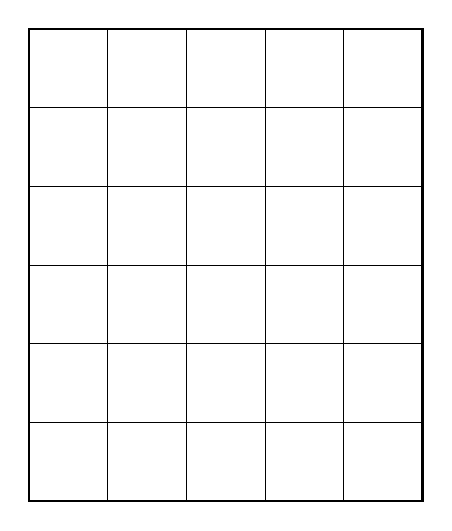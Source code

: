 \begin{tikzpicture}[
stdSize/.style={minimum size=9mm, inner sep=0pt},
block/.style={draw,stdSize,fill=gray},
piston/.style={draw,stdSize,fill=white,label={center:\Huge$\square$}},
pistonN/.style={piston,label=n},
pistonE/.style={piston,label=e},
pistonS/.style={piston,label=s},
pistonW/.style={piston,label=w},
red/.style={circle, draw=red, fill=red, stdSize},
repeatN/.style={stdSize,label={center:\Huge$\triangle$}},
repeatE/.style={stdSize,label={center:\Huge\begin{turn}{270}$\triangle$\end{turn}}},
repeatS/.style={stdSize,label={center:\Huge\begin{turn}{180}$\triangle$\end{turn}}},
repeatW/.style={stdSize,label={center:\Huge\begin{turn}{90}$\triangle$\end{turn}}},
torch/.style={stdSize,circle, draw=red,thick},
torchN/.style={torch,label=n},
torchE/.style={torch,label=e},
torchS/.style={torch,label=s},
torchW/.style={torch,label=w},
]
%first level
	%grid
	\draw[very thin, black] (0,0) grid (5,6);
	\draw [thick] (0,0) rectangle (5,6);
	%blocks
	%row1
	\node[] at (0.5,0.5) {};
	\node[] at (1.5,0.5) {};
	\node[] at (2.5,0.5) {};
	\node[] at (3.5,0.5) {};
	\node[] at (4.5,0.5) {};
	%row
	\node[] at (0.5,1.5) {};
	\node[] at (1.5,1.5) {};
	\node[] at (2.5,1.5) {};
	\node[] at (3.5,1.5) {};
	\node[] at (4.5,1.5) {};
	%row
	\node[] at (0.5,2.5) {};
	\node[] at (1.5,2.5) {};
	\node[] at (2.5,2.5) {};
	\node[] at (3.5,2.5) {};
	\node[] at (4.5,2.5) {};
	%row
	\node[] at (0.5,3.5) {};
	\node[] at (1.5,3.5) {};
	\node[] at (2.5,3.5) {};
	\node[] at (3.5,3.5) {};
	\node[] at (4.5,3.5) {};
	%row
	\node[] at (0.5,4.5) {};
	\node[] at (1.5,4.5) {};
	\node[] at (2.5,4.5) {};
	\node[] at (3.5,4.5) {};
	\node[] at (4.5,4.5) {};
	%row
	\node[] at (0.5,5.5) {};
	\node[] at (1.5,5.5) {};
	\node[] at (2.5,5.5) {};
	\node[] at (3.5,5.5) {};
	\node[] at (4.5,5.5) {};


\end{tikzpicture}